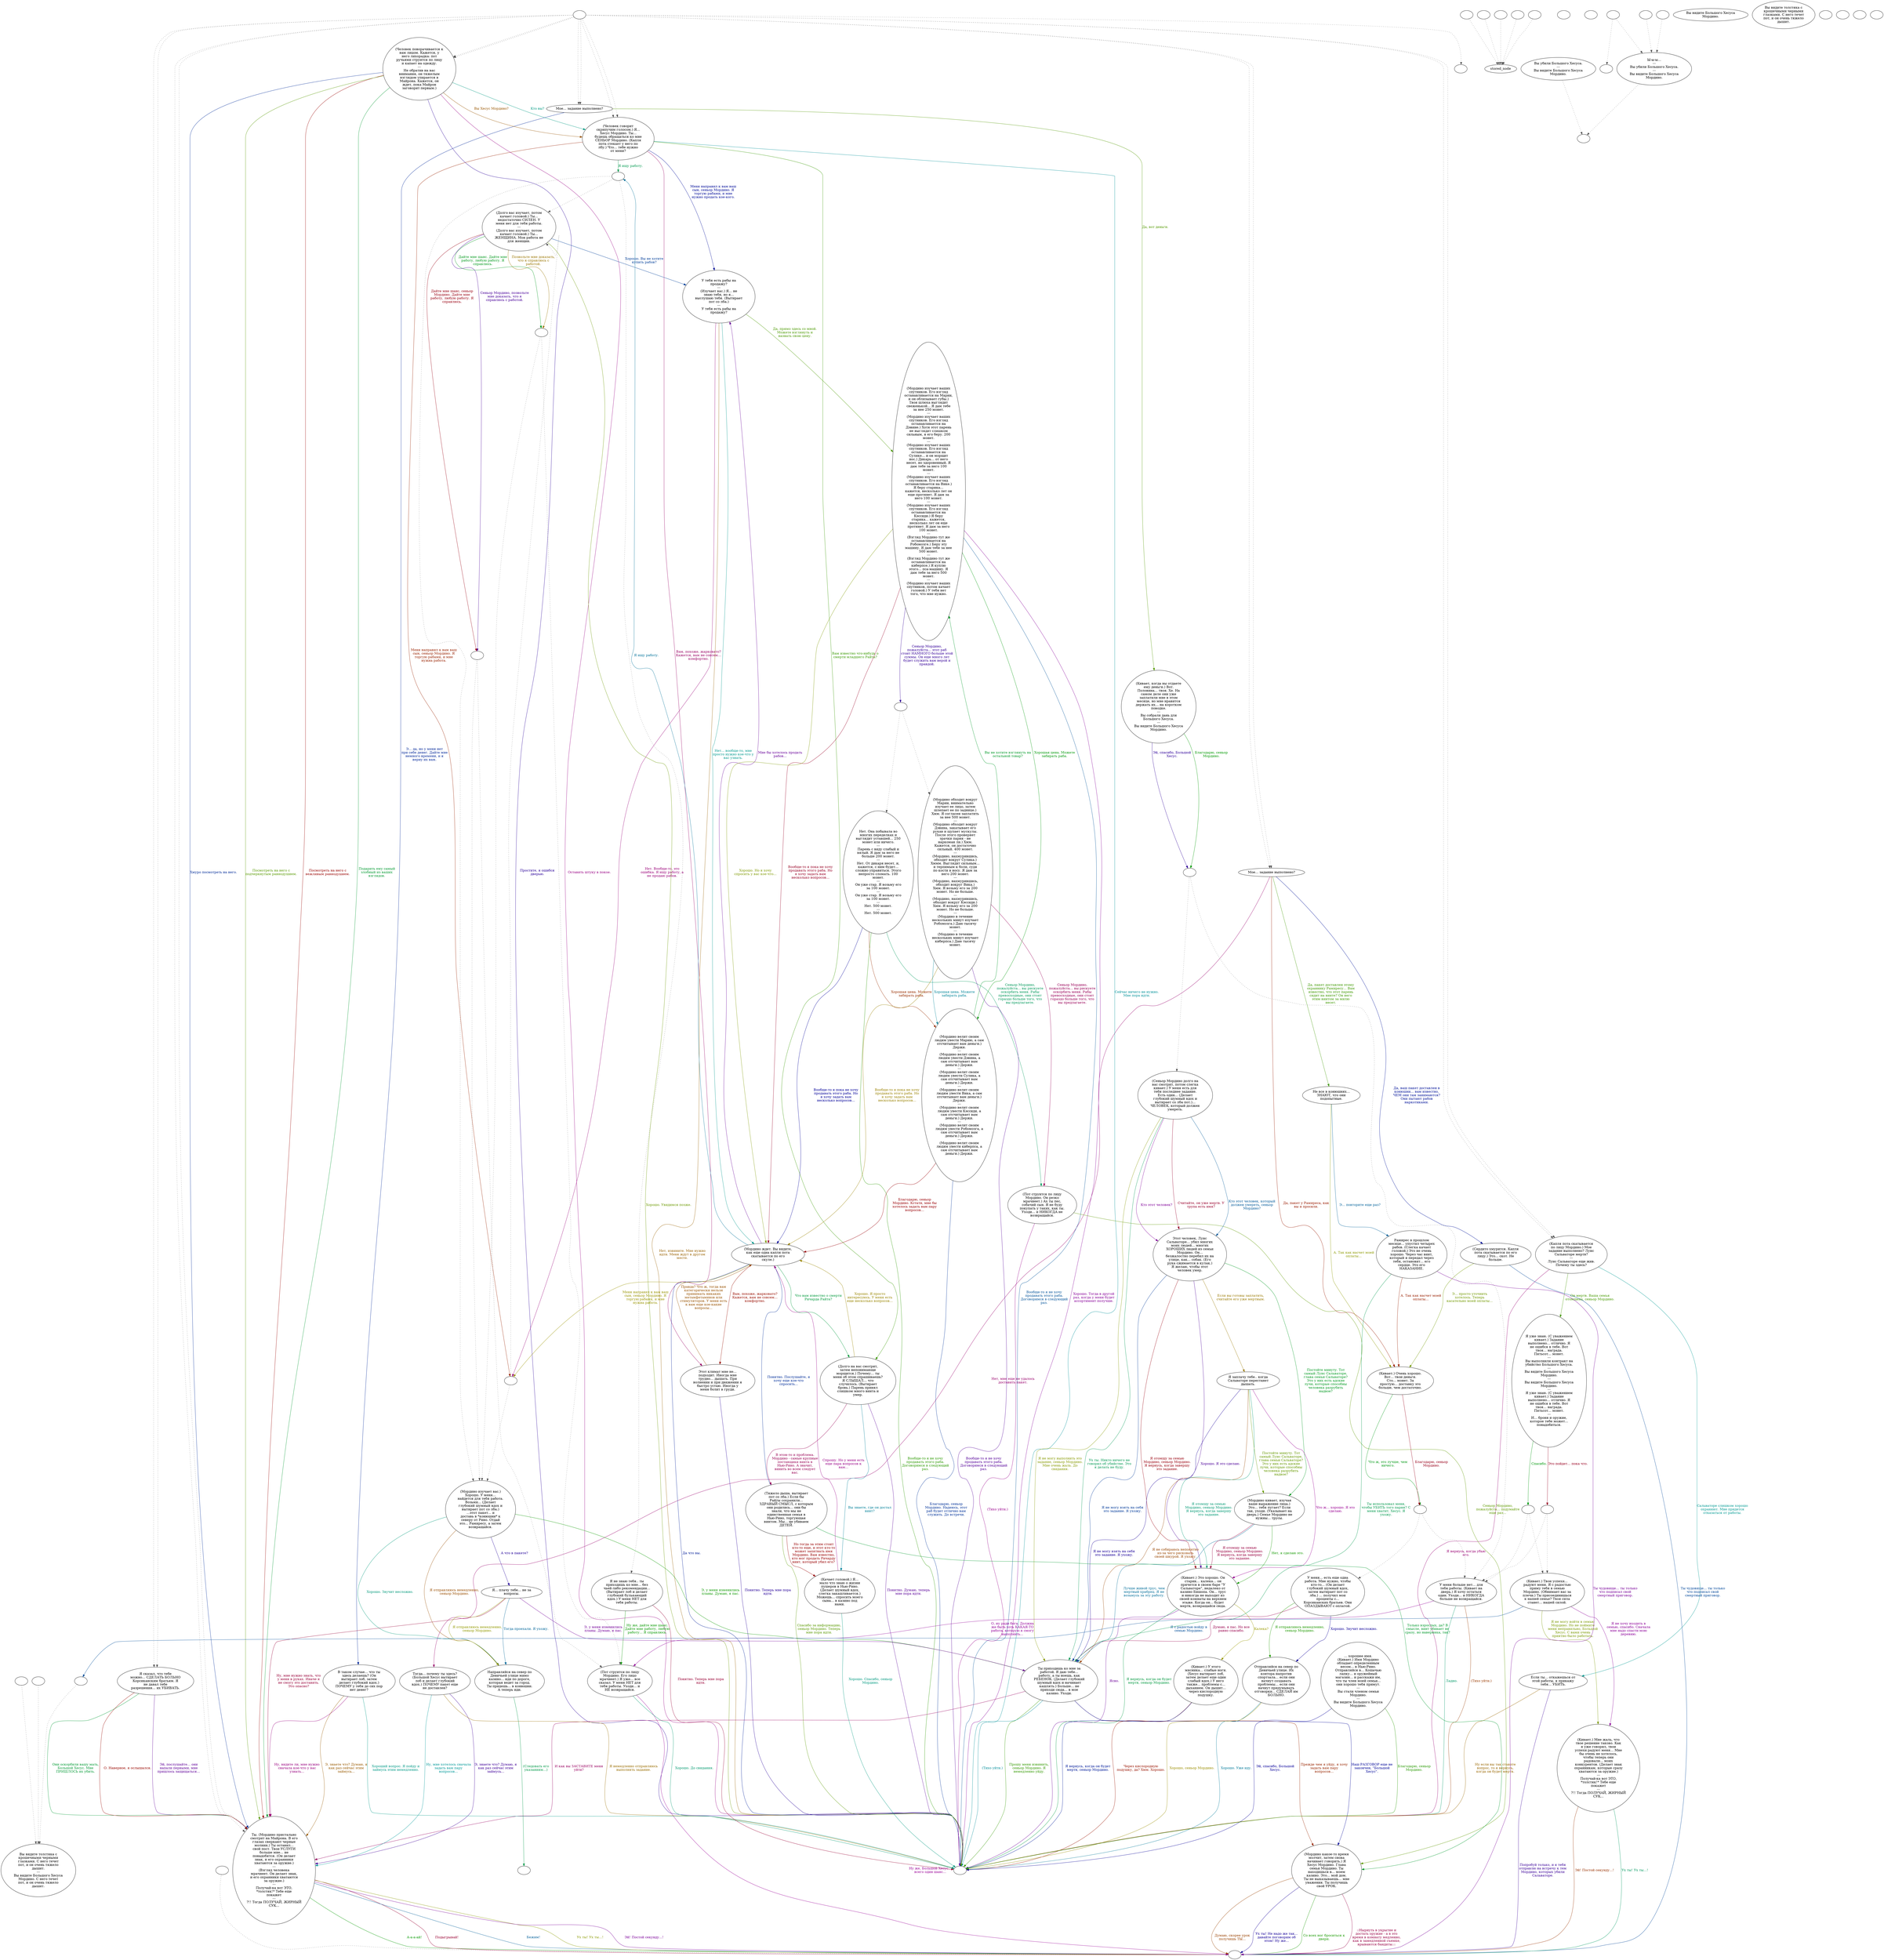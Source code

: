 digraph ncBigJes {
  "ChooseFromList" [style=filled       fillcolor="#FFFFFF"       color="#000000"]
  "ChooseFromList" [label="Вы видите толстяка с\nкрошечными черными\nглазками. С него течет\nпот, и он очень тяжело\nдышит.\n---\nВы видите Большого Хесуса\nМордино. С него течет\nпот, и он очень тяжело\nдышит."]
  "CLICK_PREV" [style=filled       fillcolor="#FFFFFF"       color="#000000"]
  "CLICK_PREV" -> "ChooseFromList" [style=dotted color="#555555"]
  "CLICK_PREV" [label=""]
  "CLICK_0" [style=filled       fillcolor="#FFFFFF"       color="#000000"]
  "CLICK_0" -> "stored_node" [style=dotted color="#555555"]
  "CLICK_0" [label=""]
  "CLICK_1" [style=filled       fillcolor="#FFFFFF"       color="#000000"]
  "CLICK_1" -> "stored_node" [style=dotted color="#555555"]
  "CLICK_1" [label=""]
  "CLICK_2" [style=filled       fillcolor="#FFFFFF"       color="#000000"]
  "CLICK_2" -> "stored_node" [style=dotted color="#555555"]
  "CLICK_2" [label=""]
  "CLICK_3" [style=filled       fillcolor="#FFFFFF"       color="#000000"]
  "CLICK_3" -> "stored_node" [style=dotted color="#555555"]
  "CLICK_3" [label=""]
  "CLICK_4" [style=filled       fillcolor="#FFFFFF"       color="#000000"]
  "CLICK_4" -> "stored_node" [style=dotted color="#555555"]
  "CLICK_4" [label=""]
  "CLICK_MORE" [style=filled       fillcolor="#FFFFFF"       color="#000000"]
  "CLICK_MORE" -> "ChooseFromList" [style=dotted color="#555555"]
  "CLICK_MORE" [label=""]
  "start" [style=filled       fillcolor="#FFFFFF"       color="#000000"]
  "start" [label=""]
  "critter_p_proc" [style=filled       fillcolor="#FFFFFF"       color="#000000"]
  "critter_p_proc" [label=""]
  "pickup_p_proc" [style=filled       fillcolor="#FFFFFF"       color="#000000"]
  "pickup_p_proc" -> "Node998" [style=dotted color="#555555"]
  "pickup_p_proc" [label=""]
  "talk_p_proc" [style=filled       fillcolor="#FFFFFF"       color="#000000"]
  "talk_p_proc" -> "Node006" [style=dotted color="#555555"]
  "talk_p_proc" -> "Node006" [style=dotted color="#555555"]
  "talk_p_proc" -> "Node003" [style=dotted color="#555555"]
  "talk_p_proc" -> "Node021" [style=dotted color="#555555"]
  "talk_p_proc" -> "Node021" [style=dotted color="#555555"]
  "talk_p_proc" -> "Node028" [style=dotted color="#555555"]
  "talk_p_proc" -> "Node028" [style=dotted color="#555555"]
  "talk_p_proc" -> "Node029" [style=dotted color="#555555"]
  "talk_p_proc" -> "Node029" [style=dotted color="#555555"]
  "talk_p_proc" -> "Node039" [style=dotted color="#555555"]
  "talk_p_proc" -> "Node039" [style=dotted color="#555555"]
  "talk_p_proc" -> "Node007" [style=dotted color="#555555"]
  "talk_p_proc" -> "Node007" [style=dotted color="#555555"]
  "talk_p_proc" -> "Node005" [style=dotted color="#555555"]
  "talk_p_proc" -> "Node005" [style=dotted color="#555555"]
  "talk_p_proc" [label=""]
  "destroy_p_proc" [style=filled       fillcolor="#FFFFFF"       color="#000000"]
  "destroy_p_proc" [label=""]
  "look_at_p_proc" [style=filled       fillcolor="#FFFFFF"       color="#000000"]
  "look_at_p_proc" [label="Вы видите Большого Хесуса\nМордино."]
  "description_p_proc" [style=filled       fillcolor="#FFFFFF"       color="#000000"]
  "description_p_proc" [label="Вы видите толстяка с\nкрошечными черными\nглазками. С него течет\nпот, и он очень тяжело\nдышит."]
  "use_skill_on_p_proc" [style=filled       fillcolor="#FFFFFF"       color="#000000"]
  "use_skill_on_p_proc" [label=""]
  "damage_p_proc" [style=filled       fillcolor="#FFFFFF"       color="#000000"]
  "damage_p_proc" [label=""]
  "map_enter_p_proc" [style=filled       fillcolor="#FFFFFF"       color="#000000"]
  "map_enter_p_proc" [label=""]
  "map_exit_p_proc" [style=filled       fillcolor="#FFFFFF"       color="#000000"]
  "map_exit_p_proc" -> "destroy_p_proc" [style=dotted color="#555555"]
  "map_exit_p_proc" [label="Вы убили Большого Хесуса.\n---\nВы видите Большого Хесуса\nМордино."]
  "timed_event_p_proc" [style=filled       fillcolor="#FFFFFF"       color="#000000"]
  "timed_event_p_proc" -> "Node004" [style=dotted color="#555555"]
  "timed_event_p_proc" -> "Node002" [style=dotted color="#555555"]
  "timed_event_p_proc" [label=""]
  "map_update_p_proc" [style=filled       fillcolor="#FFFFFF"       color="#000000"]
  "map_update_p_proc" [label=""]
  "Node998" [style=filled       fillcolor="#FFFFFF"       color="#000000"]
  "Node998" [label=""]
  "Node999" [style=filled       fillcolor="#FFFFFF"       color="#000000"]
  "Node999" [label=""]
  "Node002" [style=filled       fillcolor="#FFFFFF"       color="#000000"]
  "Node002" [label=""]
  "Node003" [style=filled       fillcolor="#FFFFFF"       color="#000000"]
  "Node003" [label=""]
  "Node004" [style=filled       fillcolor="#FFFFFF"       color="#000000"]
  "Node004" -> "destroy_p_proc" [style=dotted color="#555555"]
  "Node004" [label="Ы-ы-ы...\n---\nВы убили Большого Хесуса.\n---\nВы видите Большого Хесуса\nМордино."]
  "Node005" [style=filled       fillcolor="#FFFFFF"       color="#000000"]
  "Node005" [label="(Человек поворачивается к\nвам лицом. Кажется, у\nнего лихорадка: пот\nручьями струится по лицу\nи капает на одежду.\n---\nНе обратив на вас\nвнимания, он тяжелым\nвзглядом упирается в\nМайрона. Кажется, он\nждет, пока Майрон\nзаговорит первым.)"]
  "Node005" -> "Node006" [label="Подарить ему самый\nзлобный из ваших\nвзглядов." color="#00992F" fontcolor="#00992F"]
  "Node005" -> "Node006" [label="Посмотреть на него с\nвежливым равнодушием." color="#990200" fontcolor="#990200"]
  "Node005" -> "Node006" [label="Хмуро посмотреть на него." color="#002B99" fontcolor="#002B99"]
  "Node005" -> "Node006" [label="Посмотреть на него с\nподчеркнутым равнодушием." color="#579900" fontcolor="#579900"]
  "Node005" -> "Node999" [label="Оставить штуку в покое." color="#990084" fontcolor="#990084"]
  "Node005" -> "Node007" [label="Кто вы?" color="#009982" fontcolor="#009982"]
  "Node005" -> "Node007" [label="Вы Хесус Мордино?" color="#995500" fontcolor="#995500"]
  "Node005" -> "Node999" [label="Простите, я ошибся\nдверью." color="#280099" fontcolor="#280099"]
  "Node006" [style=filled       fillcolor="#FFFFFF"       color="#000000"]
  "Node006" [label="Ты. (Мордино пристально\nсмотрит на Майрона. В его\nглазах сверкают черные\nмолнии.) Ты оставил...\nсвой пост. Твои УСЛУГИ\nбольше мне... не\nпонадобятся. (Он делает\nзнак, и его охранники\nхватаются за оружие.)\n---\n(Взгляд человека\nмрачнеет. Он делает знак,\nи его охранники хватаются\nза оружие.)\n---\nПолучай-ка вот ЭТО,\n*толстяк!* Тебе еще\nпокажет\n---\n?!! Тогда ПОЛУЧАЙ, ЖИРНЫЙ\nСУК..."]
  "Node006" -> "Node998" [label="А-а-а-ай!" color="#049900" fontcolor="#049900"]
  "Node006" -> "Node998" [label="Подыгрывай!" color="#990031" fontcolor="#990031"]
  "Node006" -> "Node998" [label="Бежим!" color="#005E99" fontcolor="#005E99"]
  "Node006" -> "Node998" [label="Ух ты! Ух ты...!" color="#8A9900" fontcolor="#8A9900"]
  "Node006" -> "Node998" [label="Эй! Постой секунду...!" color="#7B0099" fontcolor="#7B0099"]
  "Node007" [style=filled       fillcolor="#FFFFFF"       color="#000000"]
  "Node007" [label="(Человек говорит\nскрипучим голосом.) Я...\nХесус Мордино. Ты...\nбудешь обращаться ко мне\nСЕНЬОР Мордино. (Капля\nпота стекает у него по\nлбу.) Что... тебе нужно\nот меня?"]
  "Node007" -> "Node990" [label="Я ищу работу." color="#00994E" fontcolor="#00994E"]
  "Node007" -> "Node989" [label="Меня направил к вам ваш\nсын, сеньор Мордино. Я\nторгую рабами, и мне\nнужна работа." color="#992200" fontcolor="#992200"]
  "Node007" -> "Node012" [label="Меня направил к вам ваш\nсын, сеньор Мордино. Я\nторгую рабами, и мне\nнужно продать кое-кого." color="#000B99" fontcolor="#000B99"]
  "Node007" -> "Node046" [label="Вам известно что-нибудь о\nсмерти младшего Райта?" color="#389900" fontcolor="#389900"]
  "Node007" -> "Node049" [label="Вам, похоже, жарковато?\nКажется, вам не совсем...\nкомфортно." color="#990064" fontcolor="#990064"]
  "Node007" -> "Node999" [label="Сейчас ничего не нужно.\nМне пора идти." color="#009199" fontcolor="#009199"]
  "Node008" [style=filled       fillcolor="#FFFFFF"       color="#000000"]
  "Node008" [label="(Долго вас изучает, потом\nкачает головой.) Ты...\nнедостаточно СИЛЕН. У\nменя нет для тебя работы.\n---\n(Долго вас изучает, потом\nкачает головой.) Ты...\nЖЕНЩИНА. Моя работа не\nдля женщин."]
  "Node008" -> "Node988" [label="Позвольте мне доказать,\nчто я справлюсь с\nработой." color="#997500" fontcolor="#997500"]
  "Node008" -> "Node987" [label="Сеньор Мордино, позвольте\nмне доказать, что я\nсправлюсь с работой." color="#480099" fontcolor="#480099"]
  "Node008" -> "Node988" [label="Дайте мне шанс. Дайте мне\nработу, любую работу. Я\nсправлюсь." color="#00991B" fontcolor="#00991B"]
  "Node008" -> "Node987" [label="Дайте мне шанс, сеньор\nМордино. Дайте мне\nработу, любую работу. Я\nсправлюсь." color="#990011" fontcolor="#990011"]
  "Node008" -> "Node012" [label="Хорошо. Вы не хотите\nкупить рабов?" color="#003E99" fontcolor="#003E99"]
  "Node008" -> "Node999" [label="Хорошо. Увидимся позже." color="#6B9900" fontcolor="#6B9900"]
  "Node009" [style=filled       fillcolor="#FFFFFF"       color="#000000"]
  "Node009" [label="(Пот струится по лицу\nМордино. Его лицо\nмрачнеет.) Я уже... все\nсказал. У меня НЕТ для\nтебя работы. Уходи... и\nНЕ возвращайся."]
  "Node009" -> "Node998" [label="Ну же, Большой Хесус...\nвсего один шанс..." color="#990097" fontcolor="#990097"]
  "Node009" -> "Node999" [label="Хорошо. До свидания." color="#00996E" fontcolor="#00996E"]
  "Node010" [style=filled       fillcolor="#FFFFFF"       color="#000000"]
  "Node010" [label="(Мордино какое-то время\nмолчит, затем снова\nначинает говорить.) Я\nХесус Мордино. Глава\nсемьи Мордино. Ты\nнаходишься в... моем\nказино. Это... мой дом.\nТы не выказываешь... мне\nуважения. Ты получишь\nсвой УРОК."]
  "Node010" -> "Node998" [label="Думаю, скорее урок\nполучишь ТЫ..." color="#994100" fontcolor="#994100"]
  "Node010" -> "Node998" [label="Ух ты! Не надо же так...\nдавайте поговорим об\nэтом! Ну же..." color="#150099" fontcolor="#150099"]
  "Node010" -> "Node998" [label="Со всех ног броситься к\nдвери." color="#189900" fontcolor="#189900"]
  "Node010" -> "Node998" [label="::Нырнуть в укрытие и\nдостать оружие - а в это\nвремя в комнату медленно,\nкак в замедленной съемке,\nврываются бандиты.::" color="#990045" fontcolor="#990045"]
  "Node011" [style=filled       fillcolor="#FFFFFF"       color="#000000"]
  "Node011" [label="(Мордино ждет. Вы видите,\nкак еще одна капля пота\nскатывается по его\nскуле.)"]
  "Node011" -> "Node990" [label="Я ищу работу." color="#007199" fontcolor="#007199"]
  "Node011" -> "Node989" [label="Меня направил к вам ваш\nсын, сеньор Мордино. Я\nторгую рабами, и мне\nнужна работа." color="#999400" fontcolor="#999400"]
  "Node011" -> "Node012" [label="Мне бы хотелось продать\nрабов..." color="#670099" fontcolor="#670099"]
  "Node011" -> "Node046" [label="Что вам известно о смерти\nРичарда Райта?" color="#00993B" fontcolor="#00993B"]
  "Node011" -> "Node049" [label="Вам, похоже, жарковато?\nКажется, вам не совсем...\nкомфортно." color="#990E00" fontcolor="#990E00"]
  "Node011" -> "Node999" [label="Да что вы." color="#001E99" fontcolor="#001E99"]
  "Node012" [style=filled       fillcolor="#FFFFFF"       color="#000000"]
  "Node012" [label="У тебя есть рабы на\nпродажу?\n---\n(Изучает вас.) Я... не\nзнаю тебя, но я...\nвыслушаю тебя. (Вытирает\nпот со лба.)\n---\nУ тебя есть рабы на\nпродажу?"]
  "Node012" -> "Node013" [label="Да, прямо здесь со мной.\nМожете взглянуть и\nназвать свою цену." color="#4B9900" fontcolor="#4B9900"]
  "Node012" -> "Node989" [label="Нет. Вообще-то, это\nошибка. Я ищу работу, а\nне продаю рабов." color="#990078" fontcolor="#990078"]
  "Node012" -> "Node011" [label="Нет... вообще-то, мне\nпросто нужно кое-что у\nвас узнать." color="#00998E" fontcolor="#00998E"]
  "Node012" -> "Node999" [label="Нет, извините. Мне нужно\nидти. Меня ждут в другом\nместе." color="#996100" fontcolor="#996100"]
  "Node013" [style=filled       fillcolor="#FFFFFF"       color="#000000"]
  "Node013" [label="(Мордино изучает ваших\nспутников. Его взгляд\nостанавливается на Марии,\nи он облизывает губы.)\nТвоя шлюха выглядит\nсвеженькой... Я дам тебе\nза нее 250 монет.\n---\n(Мордино изучает ваших\nспутников. Его взгляд\nостанавливается на\nДэвине.) Хотя этот парень\nне выглядит слишком\nсильным, я его беру. 200\nмонет.\n---\n(Мордино изучает ваших\nспутников. Его взгляд\nостанавливается на\nСулике... и он морщит\nнос.) Дикарь... от него\nнесет, но здоровенный. Я\nдам тебе за него 100\nмонет.\n---\n(Мордино изучает ваших\nспутников. Его взгляд\nостанавливается на Вике.)\nЯ беру старика...\nкажется, несколько лет он\nеще протянет. Я дам за\nнего 100 монет.\n---\n(Мордино изучает ваших\nспутников. Его взгляд\nостанавливается на\nКэссиди.) Я беру\nстарика... кажется,\nнесколько лет он еще\nпротянет. Я дам за него\n100 монет.\n---\n(Взгляд Мордино тут же\nостанавливается на\nРобомозге.) Беру эту\nмашину. Я дам тебе за нее\n500 монет.\n---\n(Взгляд Мордино тут же\nостанавливается на\nкиберпсе.) Я куплю\nэтого... пса-машину. Я\nдам тебе за него 500\nмонет.\n---\n(Мордино изучает ваших\nспутников, потом качает\nголовой.) У тебя нет\nтого, что мне нужно."]
  "Node013" -> "Node984" [label="Сеньор Мордино,\nпожалуйста... этот раб\nстоит НАМНОГО больше этой\nсуммы. Он еще много лет\nбудет служить вам верой и\nправдой." color="#340099" fontcolor="#340099"]
  "Node013" -> "Node016" [label="Хорошая цена. Можете\nзабирать раба." color="#009908" fontcolor="#009908"]
  "Node013" -> "Node011" [label="Вообще-то я пока не хочу\nпродавать этого раба. Но\nя хочу задать вам\nнесколько вопросов..." color="#990025" fontcolor="#990025"]
  "Node013" -> "Node999" [label="Вообще-то я не хочу\nпродавать этого раба.\nДоговоримся в следующий\nраз." color="#005299" fontcolor="#005299"]
  "Node013" -> "Node011" [label="Хорошо. Но я хочу\nспросить у вас кое-что..." color="#7E9900" fontcolor="#7E9900"]
  "Node013" -> "Node999" [label="Хорошо. Тогда в другой\nраз, когда у меня будет\nассортимент получше." color="#870099" fontcolor="#870099"]
  "Node014" [style=filled       fillcolor="#FFFFFF"       color="#000000"]
  "Node014" [label="Нет. Она побывала во\nмногих переделках и\nвыглядит уставшей... 250\nмонет или ничего.\n---\nПарень с виду слабый и\nвялый. Я дам за него не\nбольше 200 монет.\n---\nНет. От дикаря несет, и,\nкажется, с ним будет...\nсложно управиться. Этого\nнепросто сломать. 100\nмонет.\n---\nОн уже стар. Я возьму его\nза 100 монет.\n---\nОн уже стар. Я возьму его\nза 100 монет.\n---\nНет. 500 монет.\n---\nНет. 500 монет."]
  "Node014" -> "Node017" [label="Сеньор Мордино,\nпожалуйста... вы рискуете\nоскорбить меня. Рабы\nпревосходные, они стоят\nгораздо больше того, что\nвы предлагаете." color="#00995A" fontcolor="#00995A"]
  "Node014" -> "Node016" [label="Хорошая цена. Можете\nзабирать раба." color="#992E00" fontcolor="#992E00"]
  "Node014" -> "Node011" [label="Вообще-то я пока не хочу\nпродавать этого раба. Но\nя хочу задать вам\nнесколько вопросов..." color="#010099" fontcolor="#010099"]
  "Node014" -> "Node999" [label="Вообще-то я не хочу\nпродавать этого раба.\nДоговоримся в следующий\nраз." color="#2B9900" fontcolor="#2B9900"]
  "Node015" [style=filled       fillcolor="#FFFFFF"       color="#000000"]
  "Node015" [label="(Мордино обходит вокруг\nМарии, внимательно\nизучает ее лицо, затем\nшлепает ее по заднице.)\nХмм. Я согласен заплатить\nза нее 500 монет.\n---\n(Мордино обходит вокруг\nДэвина, закатывает его\nрукав и щупает мускулы.\nПосле этого проверяет\nзрачки парня - не\nнаркоман ли.) Хмм.\nКажется, он достаточно\nсильный. 400 монет.\n---\n(Мордино, нахмурившись,\nобходит вокруг Сулика.)\nХммм. Выглядит сильным...\nи терпимым к боли, судя\nпо кости в носу. Я дам за\nнего 200 монет.\n---\n(Мордино, нахмурившись,\nобходит вокруг Вика.)\nХмм. Я возьму его за 200\nмонет. Но не больше.\n---\n(Мордино, нахмурившись,\nобходит вокруг Кэссиди.)\nХмм. Я возьму его за 200\nмонет. Но не больше.\n---\n(Мордино в течение\nнескольких минут изучает\nРобомозга.) Даю тысячу\nмонет.\n---\n(Мордино в течение\nнескольких минут изучает\nкиберпса.) Даю тысячу\nмонет."]
  "Node015" -> "Node017" [label="Сеньор Мордино,\nпожалуйста... вы рискуете\nоскорбить меня. Рабы\nпревосходные, они стоят\nгораздо больше того, что\nвы предлагаете." color="#990058" fontcolor="#990058"]
  "Node015" -> "Node016" [label="Хорошая цена. Можете\nзабирать раба." color="#008599" fontcolor="#008599"]
  "Node015" -> "Node011" [label="Вообще-то я пока не хочу\nпродавать этого раба. Но\nя хочу задать вам\nнесколько вопросов..." color="#998100" fontcolor="#998100"]
  "Node015" -> "Node999" [label="Вообще-то я не хочу\nпродавать этого раба.\nДоговоримся в следующий\nраз." color="#540099" fontcolor="#540099"]
  "Node016" [style=filled       fillcolor="#FFFFFF"       color="#000000"]
  "Node016" [label="(Мордино велит своим\nлюдям увести Марию, а сам\nотсчитывает вам деньги.)\nДержи.\n---\n(Мордино велит своим\nлюдям увести Дэвина, а\nсам отсчитывает вам\nденьги.) Держи.\n---\n(Мордино велит своим\nлюдям увести Сулика, а\nсам отсчитывает вам\nденьги.) Держи.\n---\n(Мордино велит своим\nлюдям увести Вика, а сам\nотсчитывает вам деньги.)\nДержи.\n---\n(Мордино велит своим\nлюдям увести Кэссиди, а\nсам отсчитывает вам\nденьги.) Держи.\n---\n(Мордино велит своим\nлюдям увести Робомозга, а\nсам отсчитывает вам\nденьги.) Держи.\n---\n(Мордино велит своим\nлюдям увести киберпса, а\nсам отсчитывает вам\nденьги.) Держи."]
  "Node016" -> "Node013" [label="Вы не хотите взглянуть на\nостальной товар?" color="#009927" fontcolor="#009927"]
  "Node016" -> "Node011" [label="Благодарю, сеньор\nМордино. Кстати, мне бы\nхотелось задать вам пару\nвопросов..." color="#990005" fontcolor="#990005"]
  "Node016" -> "Node999" [label="Благодарю, сеньор\nМордино. Надеюсь, этот\nраб будет отлично вам\nслужить. До встречи." color="#003299" fontcolor="#003299"]
  "Node017" [style=filled       fillcolor="#FFFFFF"       color="#000000"]
  "Node017" [label="(Пот струится по лицу\nМордино. Он резко\nмрачнеет.) Ах ты пес,\nсобачий сын. Я не буду\nпокупать у таких, как ты.\nУходи... и НИКОГДА не\nвозвращайся."]
  "Node017" -> "Node010" [label="Сеньор Мордино,\nпожалуйста... подумайте\nеще раз..." color="#5F9900" fontcolor="#5F9900"]
  "Node017" -> "Node999" [label="(Тихо уйти.)" color="#99008B" fontcolor="#99008B"]
  "Node018" [style=filled       fillcolor="#FFFFFF"       color="#000000"]
  "Node018" [label="(Мордино изучает вас.)\nХорошо. У меня...\nнайдется для тебя работа.\nВозьми... (Делает\nглубокий шумный вдох и\nвытирает пот со лба.)\n...этот пакет... и\nдоставь в *конюшни* к\nсеверу от Рино. Отдай\nэто... Рамиресу, а затем\nвозвращайся."]
  "Node018" -> "Node020" [label="Хорошо. Звучит несложно." color="#00997A" fontcolor="#00997A"]
  "Node018" -> "Node020" [label="Я отправляюсь немедленно,\nсеньор Мордино." color="#994D00" fontcolor="#994D00"]
  "Node018" -> "Node019" [label="А что в пакете?" color="#210099" fontcolor="#210099"]
  "Node018" -> "Node033" [label="Э, у меня изменились\nпланы. Думаю, я пас." color="#0C9900" fontcolor="#0C9900"]
  "Node019" [style=filled       fillcolor="#FFFFFF"       color="#000000"]
  "Node019" [label="Я... плачу тебе... не за\nвопросы."]
  "Node019" -> "Node006" [label="Ну, мне нужно знать, что\nу меня в руках. Иначе я\nне смогу это доставить.\nЭто опасно?" color="#990038" fontcolor="#990038"]
  "Node019" -> "Node020" [label="Тогда проехали. Я ухожу." color="#006599" fontcolor="#006599"]
  "Node019" -> "Node020" [label="Я отправляюсь немедленно,\nсеньор Мордино." color="#929900" fontcolor="#929900"]
  "Node019" -> "Node033" [label="Э, у меня изменились\nпланы. Думаю, я пас." color="#740099" fontcolor="#740099"]
  "Node020" [style=filled       fillcolor="#FFFFFF"       color="#000000"]
  "Node020" [label="Направляйся на север по\nДевичьей улице мимо\nказино... иди по дороге,\nкоторая ведет за город.\nТы придешь... в конюшни.\nА теперь иди."]
  "Node020" -> "Node982" [label="(Следовать его\nуказаниям...)" color="#009947" fontcolor="#009947"]
  "Node021" [style=filled       fillcolor="#FFFFFF"       color="#000000"]
  "Node021" [label="Мое... задание выполнено?"]
  "Node021" -> "Node023" [label="Да, пакет у Рамиреса, как\nвы и просили." color="#991A00" fontcolor="#991A00"]
  "Node021" -> "Node024" [label="Да, ваш пакет доставлен в\nконюшни... вам известно,\nЧЕМ они там занимаются?\nОни пытают рабов\nнаркотиками." color="#001299" fontcolor="#001299"]
  "Node021" -> "Node051" [label="Да, пакет доставлен этому\nохраннику Рамиресу... Вам\nизвестно, что этот парень\nсидит на винте? Он него\nэтим винтом за милю\nнесет." color="#3F9900" fontcolor="#3F9900"]
  "Node021" -> "Node022" [label="Нет, мне еще не удалось\nдоставить пакет." color="#99006C" fontcolor="#99006C"]
  "Node022" [style=filled       fillcolor="#FFFFFF"       color="#000000"]
  "Node022" [label="Тогда... почему ты здесь?\n(Большой Хесус вытирает\nлоб и делает глубокий\nвдох.) ПОЧЕМУ пакет еще\nне доставлен?"]
  "Node022" -> "Node006" [label="Ну, мне хотелось сначала\nзадать вам пару\nвопросов..." color="#009899" fontcolor="#009899"]
  "Node022" -> "Node999" [label="Я немедленно отправляюсь\nвыполнять задание." color="#996D00" fontcolor="#996D00"]
  "Node022" -> "Node006" [label="Э, знаете что? Думаю, я\nкак раз сейчас этим\nзаймусь..." color="#400099" fontcolor="#400099"]
  "Node023" [style=filled       fillcolor="#FFFFFF"       color="#000000"]
  "Node023" [label="(Кивает.) Очень хорошо.\nВот... твои деньги.\nСто... монет. За\nпростую... доставку это\nбольше, чем достаточно."]
  "Node023" -> "Node981" [label="Что ж, это лучше, чем\nничего." color="#009914" fontcolor="#009914"]
  "Node023" -> "Node981" [label="Благодарю, сеньор\nМордино." color="#990019" fontcolor="#990019"]
  "Node024" [style=filled       fillcolor="#FFFFFF"       color="#000000"]
  "Node024" [label="(Сердито хмурится. Капля\nпота скатывается по его\nлицу.) Это... скот. Не\nбольше."]
  "Node024" -> "Node998" [label="Ты чудовище... ты только\nчто подписал свой\nсмертный приговор." color="#004699" fontcolor="#004699"]
  "Node024" -> "Node023" [label="Э... просто уточнить\nхотелось. Теперь\nкасательно моей оплаты..." color="#729900" fontcolor="#729900"]
  "Node025" [style=filled       fillcolor="#FFFFFF"       color="#000000"]
  "Node025" [label="У меня больше нет... для\nтебя работы. (Кивает на\nдверь.) Я хочу остаться\nодин. Уходи... и НИКОГДА\nбольше не возвращайся."]
  "Node025" -> "Node009" [label="О, ну ради бога. Должна\nже быть хоть КАКАЯ-ТО\nработа, которую я смогу\nвыполнить..." color="#930099" fontcolor="#930099"]
  "Node025" -> "Node999" [label="Ладно." color="#009967" fontcolor="#009967"]
  "Node025" -> "Node999" [label="(Тихо уйти.)" color="#993A00" fontcolor="#993A00"]
  "Node026" [style=filled       fillcolor="#FFFFFF"       color="#000000"]
  "Node026" [label="У меня... есть еще одна\nработа. Мне нужно, чтобы\nкто-то... (Он делает\nглубокий шумный вдох,\nзатем вытирает пот со\nлба.) ... получил мои\nпроценты с...\nКорсиканских братьев. Они\nОПАЗДЫВАЮТ с оплатой."]
  "Node026" -> "Node027" [label="Хорошо. Звучит несложно." color="#0D0099" fontcolor="#0D0099"]
  "Node026" -> "Node027" [label="Я отправляюсь немедленно,\nсеньор Мордино." color="#1F9900" fontcolor="#1F9900"]
  "Node026" -> "Node033" [label="Думаю, я пас. Но все\nравно спасибо." color="#99004C" fontcolor="#99004C"]
  "Node027" [style=filled       fillcolor="#FFFFFF"       color="#000000"]
  "Node027" [label="Отправляйся на север по\nДевичьей улице. Их\nконтора напротив\nспортзала... если они\nначнут создавать\nпроблемы... если они\nначнут придумывать\nотговорки... СДЕЛАЙ им\nБОЛЬНО."]
  "Node027" -> "Node999" [label="Хорошо. Уже иду." color="#007999" fontcolor="#007999"]
  "Node027" -> "Node999" [label="Хорошо, сеньор Мордино." color="#998D00" fontcolor="#998D00"]
  "Node028" [style=filled       fillcolor="#FFFFFF"       color="#000000"]
  "Node028" [label="Я сказал, что тебе\nможно... СДЕЛАТЬ БОЛЬНО\nКорсиканским братьям. Я\nне давал тебе\nразрешения... их УБИВАТЬ."]
  "Node028" -> "Node006" [label="Эй, послушайте... они\nнапали первыми, мне\nпришлось защищаться..." color="#600099" fontcolor="#600099"]
  "Node028" -> "Node006" [label="Они оскорбили вашу мать,\nБольшой Хесус. Мне\nПРИШЛОСЬ их убить." color="#009933" fontcolor="#009933"]
  "Node028" -> "Node006" [label="О. Наверное, я ослышался." color="#990700" fontcolor="#990700"]
  "Node029" [style=filled       fillcolor="#FFFFFF"       color="#000000"]
  "Node029" [label="Мое... задание выполнено?"]
  "Node029" -> "Node030" [label="Э... да, но у меня нет\nпри себе денег. Дайте мне\nнемного времени, и я\nверну их вам." color="#002699" fontcolor="#002699"]
  "Node029" -> "Node031" [label="Да, вот деньги." color="#539900" fontcolor="#539900"]
  "Node030" [style=filled       fillcolor="#FFFFFF"       color="#000000"]
  "Node030" [label="В таком случае... что ты\nздесь делаешь? (Он\nвытирает лоб, затем\nделает глубокий вдох.)\nПОЧЕМУ у тебя до сих пор\nнет денег?"]
  "Node030" -> "Node006" [label="Ну, видите ли, мне нужно\nсначала кое-что у вас\nузнать..." color="#99007F" fontcolor="#99007F"]
  "Node030" -> "Node999" [label="Хороший вопрос. Я пойду и\nзаймусь этим немедленно." color="#009986" fontcolor="#009986"]
  "Node030" -> "Node006" [label="Э, знаете что? Думаю, я\nкак раз сейчас этим\nзаймусь..." color="#995A00" fontcolor="#995A00"]
  "Node031" [style=filled       fillcolor="#FFFFFF"       color="#000000"]
  "Node031" [label="(Кивает, когда вы отдаете\nему деньги.) Вот.\nПоловина... твоя. Хе. На\nсамом деле они уже\nзаплатили мне в этом\nмесяце, но мне нравится\nдержать их... на коротком\nповодке.\n---\nВы собрали дань для\nБольшого Хесуса.\n---\nВы видите Большого Хесуса\nМордино."]
  "Node031" -> "Node980" [label="Эй, спасибо, Большой\nХесус." color="#2D0099" fontcolor="#2D0099"]
  "Node031" -> "Node980" [label="Благодарю, сеньор\nМордино." color="#009900" fontcolor="#009900"]
  "Node032" [style=filled       fillcolor="#FFFFFF"       color="#000000"]
  "Node032" [label="(Сеньор Мордино долго на\nвас смотрит, потом слегка\nкивает.) У меня есть для\nтебя последнее задание.\nЕсть один... (Делает\nглубокий шумный вдох и\nвытирает со лба пот.)...\nЧЕЛОВЕК, который должен\nумереть."]
  "Node032" -> "Node034" [label="Считайте, он уже мертв. У\nтрупа есть имя?" color="#99002C" fontcolor="#99002C"]
  "Node032" -> "Node034" [label="Кто этот человек, который\nдолжен умереть, сеньор\nМордино?" color="#005999" fontcolor="#005999"]
  "Node032" -> "Node033" [label="Я не могу выполнить это\nзадание, сеньор Мордино.\nМне очень жаль. До\nсвидания." color="#869900" fontcolor="#869900"]
  "Node032" -> "Node034" [label="Кто этот человек?" color="#800099" fontcolor="#800099"]
  "Node032" -> "Node033" [label="Ух ты. Никто ничего не\nговорил об убийстве. Это\nя делать не буду." color="#009953" fontcolor="#009953"]
  "Node033" [style=filled       fillcolor="#FFFFFF"       color="#000000"]
  "Node033" [label="Ты приходишь ко мне за\nработой. Я даю тебе...\nработу, а ты ноешь, как\nРЕБЕНОК. (Делает глубокий\nшумный вдох и начинает\nкашлять.) Больше... не\nприходи сюда... в мое\nказино. Уходи."]
  "Node033" -> "Node010" [label="Прежде чем я уйду, я хочу\nзадать вам пару\nвопросов..." color="#992600" fontcolor="#992600"]
  "Node033" -> "Node010" [label="Наш РАЗГОВОР еще не\nзакончен, \"Большой\nХесус\"." color="#000699" fontcolor="#000699"]
  "Node033" -> "Node999" [label="Прошу меня извинить,\nсеньор Мордино. Я\nнемедленно уйду." color="#339900" fontcolor="#339900"]
  "Node033" -> "Node006" [label="И как вы ЗАСТАВИТЕ меня\nуйти?" color="#990060" fontcolor="#990060"]
  "Node033" -> "Node999" [label="(Тихо уйти.)" color="#008C99" fontcolor="#008C99"]
  "Node034" [style=filled       fillcolor="#FFFFFF"       color="#000000"]
  "Node034" [label="Этот человек, Луис\nСальваторе... убил многих\nмоих людей... многих\nХОРОШИХ людей из семьи\nМордино. Он...\nбезжалостно перебил их на\nулице, как... собак. (Его\nрука сжимается в кулак.)\nЯ желаю, чтобы этот\nчеловек умер."]
  "Node034" -> "Node035" [label="Если вы готовы заплатить,\nсчитайте его уже мертвым." color="#997900" fontcolor="#997900"]
  "Node034" -> "Node037" [label="Хорошо. Я это сделаю." color="#4C0099" fontcolor="#4C0099"]
  "Node034" -> "Node036" [label="Постойте минуту. Тот\nсамый Луис Сальваторе,\nглава семьи Сальваторе?\nЭто у них есть адские\nлучи, которые способны\nчеловека разрубить\nнадвое?" color="#009920" fontcolor="#009920"]
  "Node034" -> "Node037" [label="Я отомщу за семью\nМордино, сеньор Мордино.\nЯ вернусь, когда завершу\nэто задание." color="#99000D" fontcolor="#99000D"]
  "Node034" -> "Node033" [label="Я не могу взять на себя\nэто задание. Я ухожу." color="#003999" fontcolor="#003999"]
  "Node035" [style=filled       fillcolor="#FFFFFF"       color="#000000"]
  "Node035" [label="Я заплачу тебе.. когда\nСальваторе перестанет\nдышать."]
  "Node035" -> "Node036" [label="Постойте минуту. Тот\nсамый Луис Сальваторе,\nглава семьи Сальваторе?\nЭто у них есть адские\nлучи, которые способны\nчеловека разрубить\nнадвое?" color="#669900" fontcolor="#669900"]
  "Node035" -> "Node037" [label="Что ж... хорошо. Я это\nсделаю." color="#990093" fontcolor="#990093"]
  "Node035" -> "Node037" [label="Я отомщу за семью\nМордино, сеньор Мордино.\nЯ вернусь, когда завершу\nэто задание." color="#009973" fontcolor="#009973"]
  "Node035" -> "Node033" [label="Я не собираюсь непонятно\nиз-за чего рисковать\nсвоей шкурой. Я ухожу." color="#994600" fontcolor="#994600"]
  "Node035" -> "Node033" [label="Я не могу взять на себя\nэто задание. Я ухожу." color="#190099" fontcolor="#190099"]
  "Node036" [style=filled       fillcolor="#FFFFFF"       color="#000000"]
  "Node036" [label="(Мордино кивает, изучая\nваше выражение лица.)\nЭто... тебя пугает? Если\nтак, уходи. (Указывает на\nдверь.) Семье Мордино не\nнужны... трусы."]
  "Node036" -> "Node037" [label="Нет, я сделаю это." color="#139900" fontcolor="#139900"]
  "Node036" -> "Node037" [label="Я отомщу за семью\nМордино, сеньор Мордино.\nЯ вернусь, когда завершу\nэто задание." color="#990040" fontcolor="#990040"]
  "Node036" -> "Node033" [label="Лучше живой трус, чем\nмертвый храбрец. Я не\nвозьмусь за эту работу." color="#006D99" fontcolor="#006D99"]
  "Node037" [style=filled       fillcolor="#FFFFFF"       color="#000000"]
  "Node037" [label="(Кивает.) Это хорошо. Он\nстарик... калека... он\nпрячется в своем баре \"У\nСальваторе\", недалеко от\nказино Бишопа. Он... трус\nи никогда не выходит из\nсвоей комнаты на верхнем\nэтаже. Когда он... будет\nмертв, возвращайся сюда."]
  "Node037" -> "Node038" [label="Калека?" color="#999900" fontcolor="#999900"]
  "Node037" -> "Node999" [label="Ясно." color="#6C0099" fontcolor="#6C0099"]
  "Node037" -> "Node999" [label="Я вернусь, когда он будет\nмертв, сеньор Мордино." color="#00993F" fontcolor="#00993F"]
  "Node038" [style=filled       fillcolor="#FFFFFF"       color="#000000"]
  "Node038" [label="(Кивает.) У этого\nмясника... слабые ноги.\n(Хесус вытирает лоб,\nзатем делает еще один\nслабый вдох.) У него\nтакже... проблемы с...\nдыханием. Он дышит...\nчерез кислородную\nподушку."]
  "Node038" -> "Node999" [label="Через кислородную\nподушку, да? Хмм. Хорошо." color="#991300" fontcolor="#991300"]
  "Node038" -> "Node999" [label="Я вернусь, когда он будет\nмертв, сеньор Мордино." color="#001A99" fontcolor="#001A99"]
  "Node039" [style=filled       fillcolor="#FFFFFF"       color="#000000"]
  "Node039" [label="(Капля пота скатывается\nпо лицу Мордино.) Мое\nзадание выполнено? Луис\nСальваторе мертв?\n---\nЛуис Сальваторе еще жив.\nПочему ты здесь?"]
  "Node039" -> "Node041" [label="Он мертв. Ваша семья\nотомщена, сеньор Мордино." color="#469900" fontcolor="#469900"]
  "Node039" -> "Node999" [label="Я вернусь, когда убью\nего." color="#990073" fontcolor="#990073"]
  "Node039" -> "Node040" [label="Сальваторе слишком хорошо\nохраняют. Мне придется\nотказаться от работы." color="#009992" fontcolor="#009992"]
  "Node040" [style=filled       fillcolor="#FFFFFF"       color="#000000"]
  "Node040" [label="Если ты... откажешься от\nэтой работы, я прикажу\nтебя... УБИТЬ."]
  "Node040" -> "Node999" [label="Ну если вы так ставите\nвопрос, то я вернусь,\nкогда он будет мертв." color="#996600" fontcolor="#996600"]
  "Node040" -> "Node998" [label="Попробуй только, и я тебя\nотправлю на встречу к тем\nМордино, которых убили\nСальваторе." color="#390099" fontcolor="#390099"]
  "Node041" [style=filled       fillcolor="#FFFFFF"       color="#000000"]
  "Node041" [label="Я уже знаю. (С уважением\nкивает.) Задание\nвыполнено... отлично. Я\nне ошибся в тебе. Вот\nтвоя... награда.\nПятьсот... монет.\n---\nВы выполнили контракт на\nубийство Большого Хесуса.\n---\nВы видите Большого Хесуса\nМордино.\n---\nВы видите Большого Хесуса\nМордино.\n---\nЯ уже знаю. (С уважением\nкивает.) Задание\nвыполнено... отлично. Я\nне ошибся в тебе. Вот\nтвоя... награда.\nПятьсот... монет.\n---\nИ... броня и оружие,\nкоторое тебе может...\nпонадобиться."]
  "Node041" -> "Node979" [label="Спасибо." color="#00990C" fontcolor="#00990C"]
  "Node041" -> "Node978" [label="Это пойдет... пока что." color="#990020" fontcolor="#990020"]
  "Node042" [style=filled       fillcolor="#FFFFFF"       color="#000000"]
  "Node042" [label="(Кивает.) Твои успехи...\nрадуют меня. Я с радостью\nприму тебя в семью\nМордино. (Обнимает вас за\nплечи.) Ты присоединишься\nк нашей семье? Твоя сила\nстанет... нашей силой."]
  "Node042" -> "Node044" [label="Я с радостью войду в\nсемью Мордино." color="#004D99" fontcolor="#004D99"]
  "Node042" -> "Node043" [label="Я не могу войти в семью\nМордино. Но не поймите\nменя неправильно, Большой\nХесус. С вами очень\nприятно было работать." color="#7A9900" fontcolor="#7A9900"]
  "Node042" -> "Node043" [label="Я не хочу входить в\nсемью, спасибо. Сначала\nмне надо спасти мою\nдеревню." color="#8C0099" fontcolor="#8C0099"]
  "Node043" [style=filled       fillcolor="#FFFFFF"       color="#000000"]
  "Node043" [label="(Кивает.) Мне жаль, что\nтвое решение таково. Как\nя уже говорил, твои\nуспехи радуют меня... Мне\nбы очень не хотелось,\nчтобы теперь они\nрадовали... моих\nконкурентов. (Делает знак\nохранникам, которые сразу\nхватаются за оружие.)\n---\nПолучай-ка вот ЭТО,\n*толстяк!* Тебе еще\nпокажет\n---\n?!! Тогда ПОЛУЧАЙ, ЖИРНЫЙ\nСУК..."]
  "Node043" -> "Node998" [label="Ух ты! Ух ты...!" color="#00995F" fontcolor="#00995F"]
  "Node043" -> "Node998" [label="Эй! Постой секунду...!" color="#993200" fontcolor="#993200"]
  "Node044" [style=filled       fillcolor="#FFFFFF"       color="#000000"]
  "Node044" -> "ChooseFromList" [style=dotted color="#555555"]
  "Node044" [label=""]
  "Node045" [style=filled       fillcolor="#FFFFFF"       color="#000000"]
  "Node045" [label="... хорошее имя.\n(Кивает.) Имя Мордино\nобладает определенным\nвесом... в Нью-Рино.\nОтправляйся в... Кошачью\nлапку... и оружейный\nмагазин... и расскажи им,\nчто ты член моей семьи...\nони хорошо тебя примут.\n---\nВы стали членом семьи\nМордино.\n---\nВы видите Большого Хесуса\nМордино."]
  "Node045" -> "Node999" [label="Эй, спасибо, Большой\nХесус." color="#060099" fontcolor="#060099"]
  "Node045" -> "Node999" [label="Благодарю, сеньор\nМордино." color="#279900" fontcolor="#279900"]
  "Node046" [style=filled       fillcolor="#FFFFFF"       color="#000000"]
  "Node046" [label="(Долго на вас смотрит,\nзатем непонимающе\nморщится.) Почему... ты\nменя об этом спрашиваешь?\nЯ СЛЫШАЛ... что\nслучилось. (Вытирает\nбровь.) Парень принял\nслишком много винта и\nумер."]
  "Node046" -> "Node047" [label="В этом-то и проблема.\nМордино - самые крупные\nпоставщики винта в\nНью-Рино. А значит,\nвинить во всем следует\nвас." color="#990054" fontcolor="#990054"]
  "Node046" -> "Node048" [label="Вы знаете, где он достал\nвинт?" color="#008099" fontcolor="#008099"]
  "Node046" -> "Node011" [label="Хорошо. Я просто\nинтересуюсь. У меня есть\nеще несколько вопросов..." color="#998500" fontcolor="#998500"]
  "Node046" -> "Node999" [label="Понятно. Думаю, теперь\nмне пора идти." color="#590099" fontcolor="#590099"]
  "Node047" [style=filled       fillcolor="#FFFFFF"       color="#000000"]
  "Node047" [label="(Тяжело дыша, вытирает\nпот со лба.) Если бы\nРайты сохранили...\nЗДРАВЫЙ СМЫСЛ, с которым\nони родились... они бы\nзнали, что мы не\nединственная семья в\nНью-Рино, торгующая\nвинтом. Мы... не убиваем\nДЕТЕЙ."]
  "Node047" -> "Node010" [label="Только взрослых, да? В\nсмысле, винт убивает не\nсразу, но наверняка, так?" color="#00992C" fontcolor="#00992C"]
  "Node047" -> "Node048" [label="Но тогда за этим стоит\nкто-то еще, и этот кто-то\nможет запятнать имя\nМордино. Вам известно,\nкто мог продать Ричарду\nвинт, который убил его?" color="#990001" fontcolor="#990001"]
  "Node047" -> "Node011" [label="Понятно. Послушайте, я\nхочу еще кое-что\nспросить..." color="#002D99" fontcolor="#002D99"]
  "Node047" -> "Node999" [label="Спасибо за информацию,\nсеньор Мордино. Теперь\nмне пора идти." color="#5A9900" fontcolor="#5A9900"]
  "Node048" [style=filled       fillcolor="#FFFFFF"       color="#000000"]
  "Node048" [label="(Качает головой.) Я...\nмало что знаю о жизни\nпушеров в Нью-Рино.\n(Делает шумный вдох,\nслегка закашливается.)\nМожешь... спросить моего\nсына... в казино под\nнами."]
  "Node048" -> "Node011" [label="Спрошу. Но у меня есть\nеще пара вопросов к\nвам..." color="#990087" fontcolor="#990087"]
  "Node048" -> "Node999" [label="Хорошо. Спасибо, сеньор\nМордино." color="#00997F" fontcolor="#00997F"]
  "Node049" [style=filled       fillcolor="#FFFFFF"       color="#000000"]
  "Node049" [label="Этот климат мне не...\nподходит. Иногда мне\nтрудно... дышать. При\nволнении и при движении я\nбыстро устаю. Иногда у\nменя болит в груди."]
  "Node049" -> "Node011" [label="Правда? Что ж, тогда вам\nкатегорически нельзя\nпринимать никаких\nметамфетаминов или\nстимуляторов. У меня есть\nк вам еще кое-какие\nвопросы..." color="#995200" fontcolor="#995200"]
  "Node049" -> "Node999" [label="Понятно. Теперь мне пора\nидти." color="#250099" fontcolor="#250099"]
  "Node050" [style=filled       fillcolor="#FFFFFF"       color="#000000"]
  "Node050" [label="Я не знаю тебя.. ты\nприходишь ко мне... без\nчьей-либо рекомендации...\n(Вытирает лоб и делает\nглубокий булькающий\nвдох.) У меня НЕТ для\nтебя работы."]
  "Node050" -> "Node009" [label="Ну же, дайте мне шанс.\nДайте мне работу, любую\nработу... Я справлюсь." color="#079900" fontcolor="#079900"]
  "Node050" -> "Node999" [label="Понятно. Теперь мне пора\nидти." color="#990034" fontcolor="#990034"]
  "Node051" [style=filled       fillcolor="#FFFFFF"       color="#000000"]
  "Node051" [label="Не все в конюшнях...\nЗНАЮТ, что они\nподопытные."]
  "Node051" -> "Node052" [label="Э... повторите еще раз?" color="#006199" fontcolor="#006199"]
  "Node051" -> "Node023" [label="А. Так как насчет моей\nоплаты..." color="#8D9900" fontcolor="#8D9900"]
  "Node052" [style=filled       fillcolor="#FFFFFF"       color="#000000"]
  "Node052" [label="Рамирес в прошлом\nмесяце... упустил четырех\nрабов. (Слегка качает\nголовой.) Это не очень\nхорошо. Через час винт,\nкоторый я передал через\nтебя, остановит... его\nсердце. Это его\nНАКАЗАНИЕ."]
  "Node052" -> "Node998" [label="Ты чудовище... ты только\nчто подписал свой\nсмертный приговор." color="#780099" fontcolor="#780099"]
  "Node052" -> "Node033" [label="Ты использовал меня,\nчтобы УБИТЬ того парня? С\nменя хватит, Хесус. Я\nухожу." color="#00994C" fontcolor="#00994C"]
  "Node052" -> "Node023" [label="А. Так как насчет моей\nоплаты..." color="#991F00" fontcolor="#991F00"]
  "combat_p_proc" [style=filled       fillcolor="#FFFFFF"       color="#000000"]
  "combat_p_proc" -> "Node004" [style=dotted color="#555555"]
  "combat_p_proc" [label=""]
  "use_obj_on_p_proc" [style=filled       fillcolor="#FFFFFF"       color="#000000"]
  "use_obj_on_p_proc" -> "Node004" [style=dotted color="#555555"]
  "use_obj_on_p_proc" [label=""]
  "Node990" [style=filled       fillcolor="#FFFFFF"       color="#000000"]
  "Node990" -> "Node018" [style=dotted color="#555555"]
  "Node990" -> "Node008" [style=dotted color="#555555"]
  "Node990" -> "Node050" [style=dotted color="#555555"]
  "Node990" [label=""]
  "Node989" [style=filled       fillcolor="#FFFFFF"       color="#000000"]
  "Node989" -> "Node018" [style=dotted color="#555555"]
  "Node989" -> "Node008" [style=dotted color="#555555"]
  "Node989" [label=""]
  "Node988" [style=filled       fillcolor="#FFFFFF"       color="#000000"]
  "Node988" -> "Node018" [style=dotted color="#555555"]
  "Node988" -> "Node009" [style=dotted color="#555555"]
  "Node988" [label=""]
  "Node987" [style=filled       fillcolor="#FFFFFF"       color="#000000"]
  "Node987" -> "Node018" [style=dotted color="#555555"]
  "Node987" -> "Node009" [style=dotted color="#555555"]
  "Node987" [label=""]
  "Node984" [style=filled       fillcolor="#FFFFFF"       color="#000000"]
  "Node984" -> "Node015" [style=dotted color="#555555"]
  "Node984" -> "Node014" [style=dotted color="#555555"]
  "Node984" [label=""]
  "Node982" [style=filled       fillcolor="#FFFFFF"       color="#000000"]
  "Node982" [label=""]
  "Node981" [style=filled       fillcolor="#FFFFFF"       color="#000000"]
  "Node981" -> "Node026" [style=dotted color="#555555"]
  "Node981" -> "Node025" [style=dotted color="#555555"]
  "Node981" [label=""]
  "Node980" [style=filled       fillcolor="#FFFFFF"       color="#000000"]
  "Node980" -> "Node032" [style=dotted color="#555555"]
  "Node980" -> "Node025" [style=dotted color="#555555"]
  "Node980" [label=""]
  "Node979" [style=filled       fillcolor="#FFFFFF"       color="#000000"]
  "Node979" -> "Node042" [style=dotted color="#555555"]
  "Node979" -> "Node025" [style=dotted color="#555555"]
  "Node979" [label=""]
  "Node978" [style=filled       fillcolor="#FFFFFF"       color="#000000"]
  "Node978" -> "Node042" [style=dotted color="#555555"]
  "Node978" -> "Node025" [style=dotted color="#555555"]
  "Node978" [label=""]
}